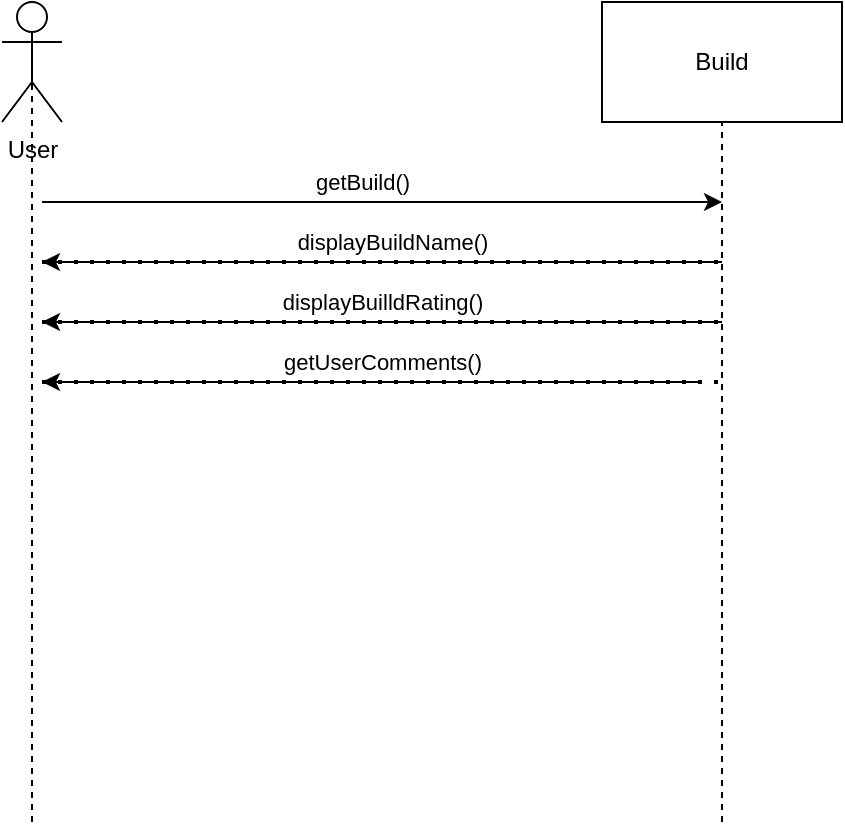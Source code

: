 <mxfile version="19.0.3" type="device"><diagram id="7EehHb_2NX4tAN9lDCX5" name="Page-1"><mxGraphModel dx="1102" dy="865" grid="1" gridSize="10" guides="1" tooltips="1" connect="1" arrows="1" fold="1" page="1" pageScale="1" pageWidth="850" pageHeight="1100" math="0" shadow="0"><root><mxCell id="0"/><mxCell id="1" parent="0"/><mxCell id="WM97pM8l2vecuB_VEScG-1" value="Build" style="rounded=0;whiteSpace=wrap;html=1;" vertex="1" parent="1"><mxGeometry x="520" y="130" width="120" height="60" as="geometry"/></mxCell><mxCell id="WM97pM8l2vecuB_VEScG-2" value="User" style="shape=umlActor;verticalLabelPosition=bottom;verticalAlign=top;html=1;outlineConnect=0;" vertex="1" parent="1"><mxGeometry x="220" y="130" width="30" height="60" as="geometry"/></mxCell><mxCell id="WM97pM8l2vecuB_VEScG-6" value="" style="endArrow=none;dashed=1;html=1;rounded=0;entryX=0.5;entryY=0.5;entryDx=0;entryDy=0;entryPerimeter=0;" edge="1" parent="1" target="WM97pM8l2vecuB_VEScG-2"><mxGeometry width="50" height="50" relative="1" as="geometry"><mxPoint x="235" y="540" as="sourcePoint"/><mxPoint x="380" y="400" as="targetPoint"/></mxGeometry></mxCell><mxCell id="WM97pM8l2vecuB_VEScG-7" value="" style="endArrow=none;dashed=1;html=1;rounded=0;entryX=0.5;entryY=1;entryDx=0;entryDy=0;" edge="1" parent="1" target="WM97pM8l2vecuB_VEScG-1"><mxGeometry width="50" height="50" relative="1" as="geometry"><mxPoint x="580" y="540" as="sourcePoint"/><mxPoint x="600" y="410" as="targetPoint"/></mxGeometry></mxCell><mxCell id="WM97pM8l2vecuB_VEScG-8" value="" style="endArrow=classic;html=1;rounded=0;" edge="1" parent="1"><mxGeometry width="50" height="50" relative="1" as="geometry"><mxPoint x="240" y="230" as="sourcePoint"/><mxPoint x="580" y="230" as="targetPoint"/></mxGeometry></mxCell><mxCell id="WM97pM8l2vecuB_VEScG-9" value="getBuild()" style="edgeLabel;html=1;align=center;verticalAlign=middle;resizable=0;points=[];" vertex="1" connectable="0" parent="WM97pM8l2vecuB_VEScG-8"><mxGeometry x="-0.176" y="3" relative="1" as="geometry"><mxPoint x="20" y="-7" as="offset"/></mxGeometry></mxCell><mxCell id="WM97pM8l2vecuB_VEScG-10" value="" style="endArrow=none;dashed=1;html=1;dashPattern=1 3;strokeWidth=2;rounded=0;" edge="1" parent="1"><mxGeometry width="50" height="50" relative="1" as="geometry"><mxPoint x="240" y="260" as="sourcePoint"/><mxPoint x="580" y="260" as="targetPoint"/></mxGeometry></mxCell><mxCell id="WM97pM8l2vecuB_VEScG-11" value="" style="endArrow=classic;html=1;rounded=0;" edge="1" parent="1"><mxGeometry width="50" height="50" relative="1" as="geometry"><mxPoint x="580" y="260" as="sourcePoint"/><mxPoint x="240" y="260" as="targetPoint"/></mxGeometry></mxCell><mxCell id="WM97pM8l2vecuB_VEScG-18" value="displayBuildName()" style="edgeLabel;html=1;align=center;verticalAlign=middle;resizable=0;points=[];" vertex="1" connectable="0" parent="WM97pM8l2vecuB_VEScG-11"><mxGeometry x="-0.065" y="-1" relative="1" as="geometry"><mxPoint x="-6" y="-9" as="offset"/></mxGeometry></mxCell><mxCell id="WM97pM8l2vecuB_VEScG-19" value="" style="endArrow=none;dashed=1;html=1;dashPattern=1 3;strokeWidth=2;rounded=0;" edge="1" parent="1"><mxGeometry width="50" height="50" relative="1" as="geometry"><mxPoint x="240" y="290" as="sourcePoint"/><mxPoint x="580" y="290" as="targetPoint"/></mxGeometry></mxCell><mxCell id="WM97pM8l2vecuB_VEScG-20" value="" style="endArrow=classic;html=1;rounded=0;" edge="1" parent="1"><mxGeometry width="50" height="50" relative="1" as="geometry"><mxPoint x="580" y="290" as="sourcePoint"/><mxPoint x="240" y="290" as="targetPoint"/></mxGeometry></mxCell><mxCell id="WM97pM8l2vecuB_VEScG-21" value="displayBuilldRating()" style="edgeLabel;html=1;align=center;verticalAlign=middle;resizable=0;points=[];" vertex="1" connectable="0" parent="WM97pM8l2vecuB_VEScG-20"><mxGeometry x="0.212" y="-2" relative="1" as="geometry"><mxPoint x="36" y="-8" as="offset"/></mxGeometry></mxCell><mxCell id="WM97pM8l2vecuB_VEScG-22" value="" style="endArrow=none;dashed=1;html=1;dashPattern=1 3;strokeWidth=2;rounded=0;" edge="1" parent="1"><mxGeometry width="50" height="50" relative="1" as="geometry"><mxPoint x="240" y="320" as="sourcePoint"/><mxPoint x="580" y="320" as="targetPoint"/></mxGeometry></mxCell><mxCell id="WM97pM8l2vecuB_VEScG-23" value="" style="endArrow=classic;html=1;rounded=0;" edge="1" parent="1"><mxGeometry width="50" height="50" relative="1" as="geometry"><mxPoint x="570" y="320" as="sourcePoint"/><mxPoint x="240" y="320" as="targetPoint"/></mxGeometry></mxCell><mxCell id="WM97pM8l2vecuB_VEScG-24" value="getUserComments()" style="edgeLabel;html=1;align=center;verticalAlign=middle;resizable=0;points=[];" vertex="1" connectable="0" parent="WM97pM8l2vecuB_VEScG-23"><mxGeometry x="0.073" y="1" relative="1" as="geometry"><mxPoint x="17" y="-11" as="offset"/></mxGeometry></mxCell></root></mxGraphModel></diagram></mxfile>